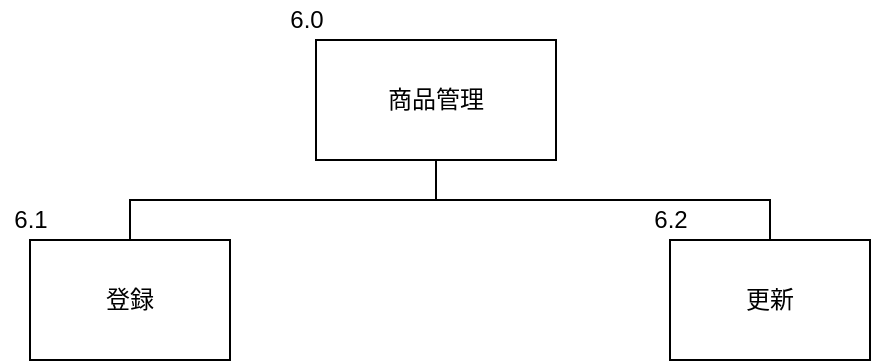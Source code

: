 <mxfile version="12.1.0" type="device" pages="1"><diagram id="wrpmUGDUPV51dJftIt9m" name="Page-1"><mxGraphModel dx="854" dy="497" grid="1" gridSize="10" guides="1" tooltips="1" connect="1" arrows="1" fold="1" page="1" pageScale="1" pageWidth="827" pageHeight="1169" math="0" shadow="0"><root><mxCell id="0"/><mxCell id="1" parent="0"/><UserObject label="&lt;font style=&quot;vertical-align: inherit&quot;&gt;&lt;font style=&quot;vertical-align: inherit&quot;&gt;商品管理&lt;/font&gt;&lt;/font&gt;" treeRoot="1" id="a7nK9uGA60JsyTPENsQV-1"><mxCell style="whiteSpace=wrap;html=1;align=center;treeFolding=1;treeMoving=1;container=1;recursiveResize=0;" parent="1" vertex="1"><mxGeometry x="403" y="110" width="120" height="60" as="geometry"/></mxCell></UserObject><mxCell id="a7nK9uGA60JsyTPENsQV-2" value="更新" style="whiteSpace=wrap;html=1;align=center;verticalAlign=middle;container=1;recursiveResize=0;treeFolding=1;treeMoving=1;" parent="1" vertex="1"><mxGeometry x="580" y="210" width="100" height="60" as="geometry"/></mxCell><mxCell id="a7nK9uGA60JsyTPENsQV-3" value="" style="edgeStyle=elbowEdgeStyle;elbow=vertical;startArrow=none;endArrow=none;rounded=0;exitX=0.5;exitY=1;exitDx=0;exitDy=0;" parent="1" source="a7nK9uGA60JsyTPENsQV-1" target="a7nK9uGA60JsyTPENsQV-2" edge="1"><mxGeometry relative="1" as="geometry"><mxPoint x="420" y="170" as="sourcePoint"/></mxGeometry></mxCell><mxCell id="a7nK9uGA60JsyTPENsQV-4" value="登録" style="whiteSpace=wrap;html=1;align=center;verticalAlign=middle;container=1;recursiveResize=0;treeFolding=1;treeMoving=1;" parent="1" vertex="1"><mxGeometry x="260" y="210" width="100" height="60" as="geometry"/></mxCell><mxCell id="a7nK9uGA60JsyTPENsQV-5" value="" style="edgeStyle=elbowEdgeStyle;elbow=vertical;startArrow=none;endArrow=none;rounded=0;exitX=0.5;exitY=1;exitDx=0;exitDy=0;" parent="1" source="a7nK9uGA60JsyTPENsQV-1" target="a7nK9uGA60JsyTPENsQV-4" edge="1"><mxGeometry relative="1" as="geometry"><mxPoint x="260" y="170" as="sourcePoint"/></mxGeometry></mxCell><mxCell id="RoZTvhKH2XpjGjiPZF5T-6" value="6.0" style="text;html=1;resizable=0;autosize=1;align=center;verticalAlign=middle;points=[];fillColor=none;strokeColor=none;rounded=0;" parent="1" vertex="1"><mxGeometry x="383" y="90" width="30" height="20" as="geometry"/></mxCell><mxCell id="RoZTvhKH2XpjGjiPZF5T-7" value="6.1&lt;span style=&quot;font-family: &amp;#34;helvetica&amp;#34; , &amp;#34;arial&amp;#34; , sans-serif ; font-size: 0px&quot;&gt;%3CmxGraphModel%3E%3Croot%3E%3CmxCell%20id%3D%220%22%2F%3E%3CmxCell%20id%3D%221%22%20parent%3D%220%22%2F%3E%3CmxCell%20id%3D%222%22%20value%3D%226.0%22%20style%3D%22text%3Bhtml%3D1%3Bresizable%3D0%3Bautosize%3D1%3Balign%3Dcenter%3BverticalAlign%3Dmiddle%3Bpoints%3D%5B%5D%3BfillColor%3Dnone%3BstrokeColor%3Dnone%3Brounded%3D0%3B%22%20vertex%3D%221%22%20parent%3D%221%22%3E%3CmxGeometry%20x%3D%22325%22%20y%3D%2290%22%20width%3D%2230%22%20height%3D%2220%22%20as%3D%22geometry%22%2F%3E%3C%2FmxCell%3E%3C%2Froot%3E%3C%2FmxGraphModel%3E&lt;/span&gt;" style="text;html=1;resizable=0;autosize=1;align=center;verticalAlign=middle;points=[];fillColor=none;strokeColor=none;rounded=0;" parent="1" vertex="1"><mxGeometry x="245" y="190" width="30" height="20" as="geometry"/></mxCell><mxCell id="RoZTvhKH2XpjGjiPZF5T-8" value="6.2" style="text;html=1;resizable=0;autosize=1;align=center;verticalAlign=middle;points=[];fillColor=none;strokeColor=none;rounded=0;" parent="1" vertex="1"><mxGeometry x="565" y="190" width="30" height="20" as="geometry"/></mxCell></root></mxGraphModel></diagram></mxfile>
